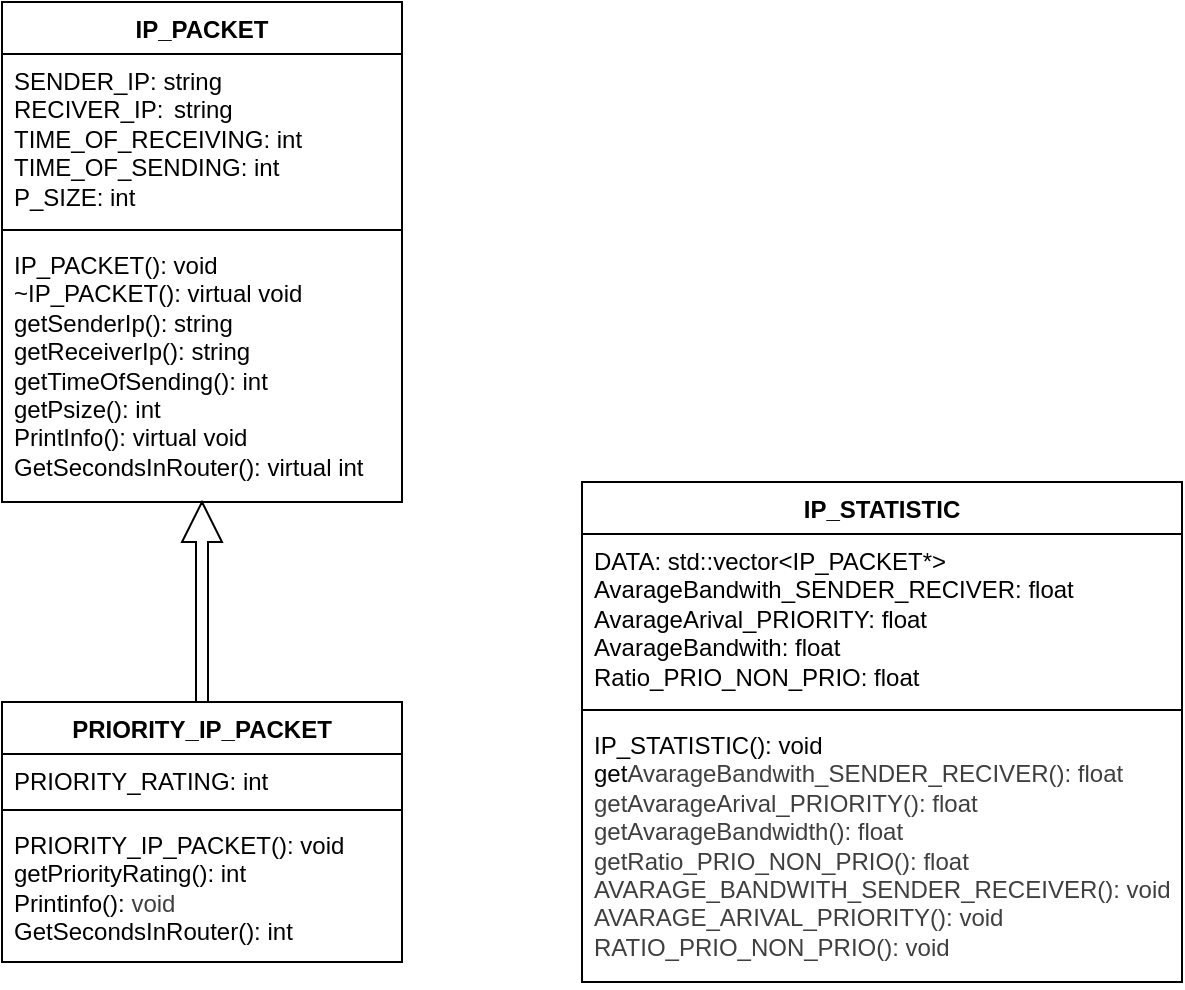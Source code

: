 <mxfile>
    <diagram id="R2geUvud6QOblwmsIhMv" name="Page-1">
        <mxGraphModel dx="831" dy="614" grid="0" gridSize="10" guides="1" tooltips="1" connect="1" arrows="1" fold="1" page="1" pageScale="1" pageWidth="850" pageHeight="1100" math="0" shadow="0">
            <root>
                <mxCell id="0"/>
                <mxCell id="1" parent="0"/>
                <mxCell id="2" value="IP_PACKET" style="swimlane;fontStyle=1;align=center;verticalAlign=top;childLayout=stackLayout;horizontal=1;startSize=26;horizontalStack=0;resizeParent=1;resizeParentMax=0;resizeLast=0;collapsible=1;marginBottom=0;whiteSpace=wrap;html=1;" parent="1" vertex="1">
                    <mxGeometry x="210" y="150" width="200" height="250" as="geometry"/>
                </mxCell>
                <mxCell id="3" value="SENDER_IP: string&lt;div&gt;RECIVER_IP:&amp;nbsp;&lt;span style=&quot;white-space: pre;&quot;&gt;&#x9;&lt;/span&gt;string&lt;/div&gt;&lt;div&gt;TIME_OF_RECEIVING: int&lt;/div&gt;&lt;div&gt;TIME_OF_SENDING: int&lt;/div&gt;&lt;div&gt;P_SIZE: int&lt;/div&gt;" style="text;strokeColor=none;fillColor=none;align=left;verticalAlign=top;spacingLeft=4;spacingRight=4;overflow=hidden;rotatable=0;points=[[0,0.5],[1,0.5]];portConstraint=eastwest;whiteSpace=wrap;html=1;" parent="2" vertex="1">
                    <mxGeometry y="26" width="200" height="84" as="geometry"/>
                </mxCell>
                <mxCell id="4" value="" style="line;strokeWidth=1;fillColor=none;align=left;verticalAlign=middle;spacingTop=-1;spacingLeft=3;spacingRight=3;rotatable=0;labelPosition=right;points=[];portConstraint=eastwest;strokeColor=inherit;" parent="2" vertex="1">
                    <mxGeometry y="110" width="200" height="8" as="geometry"/>
                </mxCell>
                <mxCell id="5" value="&lt;div&gt;IP_PACKET(): void&lt;/div&gt;&lt;div&gt;~IP_PACKET(): virtual void&lt;/div&gt;getSenderIp(): string&lt;div&gt;&lt;font color=&quot;#000000&quot;&gt;getReceiverIp(): string&lt;/font&gt;&lt;/div&gt;&lt;div&gt;&lt;font color=&quot;#000000&quot;&gt;getTimeOfSending(): int&lt;/font&gt;&lt;/div&gt;&lt;div&gt;&lt;font color=&quot;#000000&quot;&gt;getPsize(): int&lt;/font&gt;&lt;/div&gt;&lt;div&gt;&lt;font color=&quot;#000000&quot;&gt;PrintInfo(): virtual void&lt;/font&gt;&lt;/div&gt;&lt;div&gt;&lt;font color=&quot;#000000&quot;&gt;GetSecondsInRouter(): virtual int&lt;/font&gt;&lt;/div&gt;" style="text;strokeColor=none;fillColor=none;align=left;verticalAlign=top;spacingLeft=4;spacingRight=4;overflow=hidden;rotatable=0;points=[[0,0.5],[1,0.5]];portConstraint=eastwest;whiteSpace=wrap;html=1;" parent="2" vertex="1">
                    <mxGeometry y="118" width="200" height="132" as="geometry"/>
                </mxCell>
                <mxCell id="6" value="PRIORITY_IP_PACKET" style="swimlane;fontStyle=1;align=center;verticalAlign=top;childLayout=stackLayout;horizontal=1;startSize=26;horizontalStack=0;resizeParent=1;resizeParentMax=0;resizeLast=0;collapsible=1;marginBottom=0;whiteSpace=wrap;html=1;" parent="1" vertex="1">
                    <mxGeometry x="210" y="500" width="200" height="130" as="geometry"/>
                </mxCell>
                <mxCell id="7" value="PRIORITY_RATING: int&lt;div&gt;&lt;br&gt;&lt;/div&gt;" style="text;strokeColor=none;fillColor=none;align=left;verticalAlign=top;spacingLeft=4;spacingRight=4;overflow=hidden;rotatable=0;points=[[0,0.5],[1,0.5]];portConstraint=eastwest;whiteSpace=wrap;html=1;" parent="6" vertex="1">
                    <mxGeometry y="26" width="200" height="24" as="geometry"/>
                </mxCell>
                <mxCell id="8" value="" style="line;strokeWidth=1;fillColor=none;align=left;verticalAlign=middle;spacingTop=-1;spacingLeft=3;spacingRight=3;rotatable=0;labelPosition=right;points=[];portConstraint=eastwest;strokeColor=inherit;" parent="6" vertex="1">
                    <mxGeometry y="50" width="200" height="8" as="geometry"/>
                </mxCell>
                <mxCell id="9" value="PRIORITY_IP_PACKET(): void&lt;div&gt;getPriorityRating(): int&lt;/div&gt;&lt;div&gt;&lt;span style=&quot;background-color: transparent;&quot;&gt;Printinfo():&amp;nbsp;&lt;/span&gt;&lt;span style=&quot;color: rgb(63, 63, 63); background-color: transparent;&quot;&gt;void&lt;/span&gt;&lt;span style=&quot;color: rgb(63, 63, 63); background-color: transparent;&quot;&gt;&amp;nbsp;&lt;/span&gt;&lt;/div&gt;&lt;div&gt;GetSecondsInRouter(): int&lt;/div&gt;" style="text;strokeColor=none;fillColor=none;align=left;verticalAlign=top;spacingLeft=4;spacingRight=4;overflow=hidden;rotatable=0;points=[[0,0.5],[1,0.5]];portConstraint=eastwest;whiteSpace=wrap;html=1;" parent="6" vertex="1">
                    <mxGeometry y="58" width="200" height="72" as="geometry"/>
                </mxCell>
                <mxCell id="10" value="IP_STATISTIC" style="swimlane;fontStyle=1;align=center;verticalAlign=top;childLayout=stackLayout;horizontal=1;startSize=26;horizontalStack=0;resizeParent=1;resizeParentMax=0;resizeLast=0;collapsible=1;marginBottom=0;whiteSpace=wrap;html=1;" parent="1" vertex="1">
                    <mxGeometry x="500" y="390" width="300" height="250" as="geometry"/>
                </mxCell>
                <mxCell id="11" value="DATA: std::vector&amp;lt;IP_PACKET*&amp;gt;&lt;div&gt;AvarageBandwith_SENDER_RECIVER: float&lt;/div&gt;&lt;div&gt;AvarageArival_PRIORITY: float&lt;/div&gt;&lt;div&gt;AvarageBandwith: float&lt;/div&gt;&lt;div&gt;Ratio_PRIO_NON_PRIO: float&lt;/div&gt;" style="text;strokeColor=none;fillColor=none;align=left;verticalAlign=top;spacingLeft=4;spacingRight=4;overflow=hidden;rotatable=0;points=[[0,0.5],[1,0.5]];portConstraint=eastwest;whiteSpace=wrap;html=1;" parent="10" vertex="1">
                    <mxGeometry y="26" width="300" height="84" as="geometry"/>
                </mxCell>
                <mxCell id="12" value="" style="line;strokeWidth=1;fillColor=none;align=left;verticalAlign=middle;spacingTop=-1;spacingLeft=3;spacingRight=3;rotatable=0;labelPosition=right;points=[];portConstraint=eastwest;strokeColor=inherit;" parent="10" vertex="1">
                    <mxGeometry y="110" width="300" height="8" as="geometry"/>
                </mxCell>
                <mxCell id="13" value="IP_STATISTIC(): void&lt;div&gt;get&lt;span style=&quot;color: rgb(63, 63, 63); background-color: transparent;&quot;&gt;AvarageBandwith_SENDER_RECIVER(): float&lt;/span&gt;&lt;/div&gt;&lt;div&gt;&lt;span style=&quot;color: rgb(63, 63, 63); background-color: transparent;&quot;&gt;getAvarageArival_PRIORITY(): float&lt;/span&gt;&lt;/div&gt;&lt;div&gt;&lt;span style=&quot;color: rgb(63, 63, 63); background-color: transparent;&quot;&gt;&lt;div&gt;getAvarageBandwidth(): float&lt;/div&gt;&lt;div&gt;getRatio_PRIO_NON_PRIO(): float&lt;/div&gt;&lt;div&gt;AVARAGE_BANDWITH_SENDER_RECEIVER(): void&lt;/div&gt;&lt;div&gt;AVARAGE_ARIVAL_PRIORITY(): void&lt;/div&gt;&lt;div&gt;RATIO_PRIO_NON_PRIO(): void&lt;/div&gt;&lt;/span&gt;&lt;/div&gt;" style="text;strokeColor=none;fillColor=none;align=left;verticalAlign=top;spacingLeft=4;spacingRight=4;overflow=hidden;rotatable=0;points=[[0,0.5],[1,0.5]];portConstraint=eastwest;whiteSpace=wrap;html=1;" parent="10" vertex="1">
                    <mxGeometry y="118" width="300" height="132" as="geometry"/>
                </mxCell>
                <mxCell id="14" value="" style="shape=singleArrow;direction=north;whiteSpace=wrap;html=1;" parent="1" vertex="1">
                    <mxGeometry x="300" y="400" width="20" height="100" as="geometry"/>
                </mxCell>
            </root>
        </mxGraphModel>
    </diagram>
</mxfile>